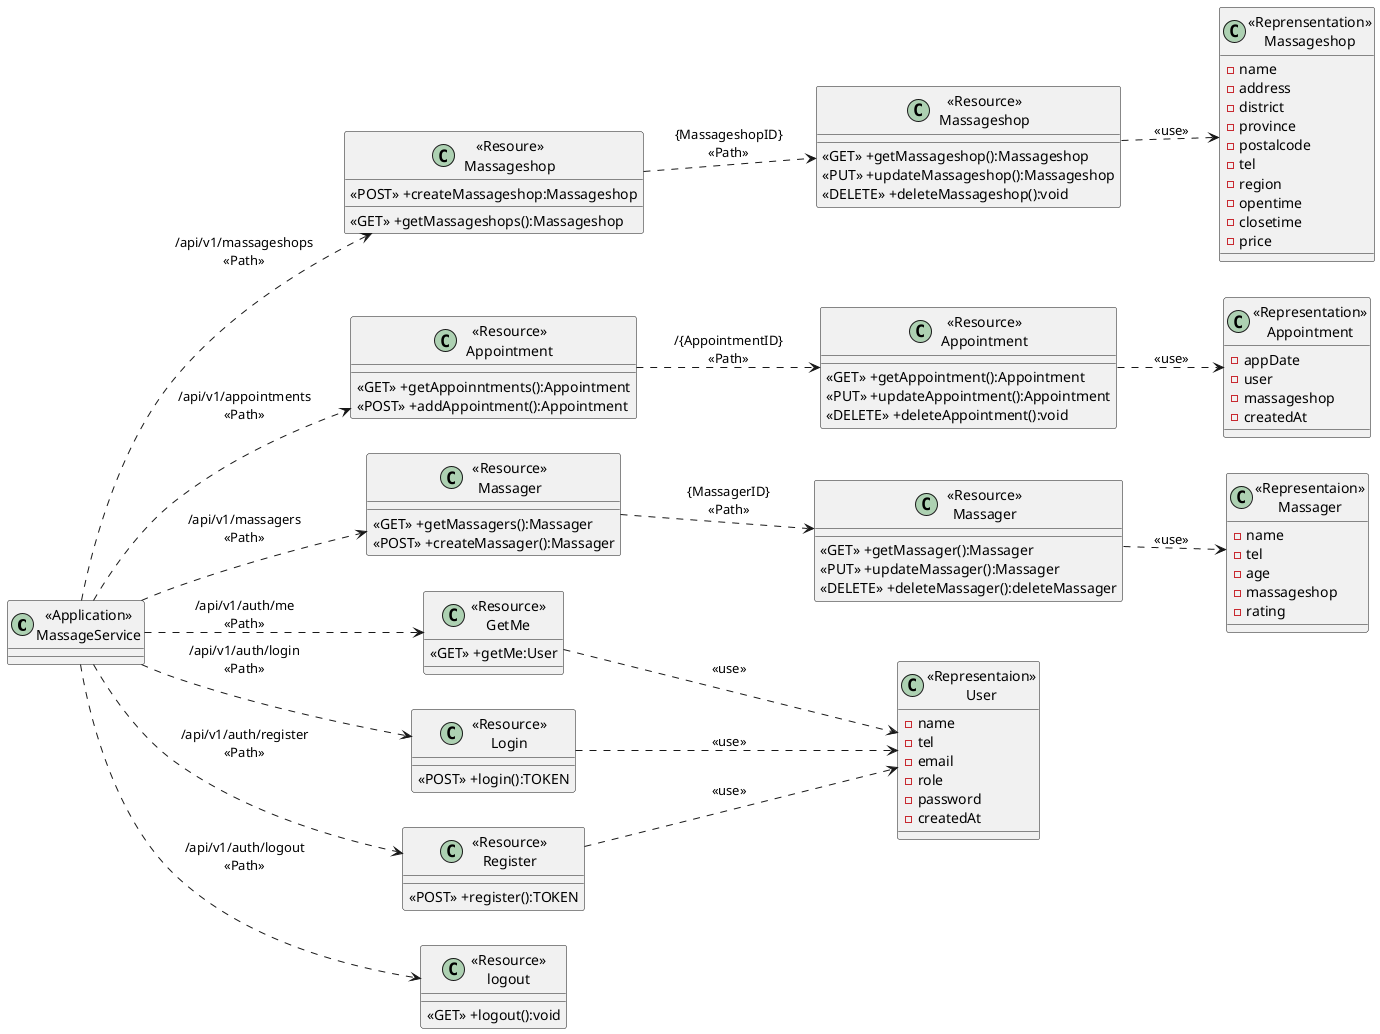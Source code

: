 @startuml
left to right direction
class "<<Application>>\nMassageService" as service{

}

class "<<Reprensentation>>\nMassageshop" as massageshop{
    -name
    -address
    -district
    -province
    -postalcode
    -tel
    -region
    -opentime
    -closetime
    -price
}

class "<<Representation>>\nAppointment" as appointment{
    -appDate
    -user
    -massageshop
    -createdAt
}

class "<<Representaion>>\nMassager" as Massager {
    -name
    -tel
    -age
    -massageshop
    -rating
}
class "<<Representaion>>\nUser" as User {
    -name
    -tel
    -email
    -role
    -password
    -createdAt
}

class "<<Resoure>>\nMassageshop" as ResourceMassageshops{
    <<GET>> +getMassageshops():Massageshop
    <<POST>> +createMassageshop:Massageshop
}

class "<<Resource>>\nMassageshop" as ResourceMassageshop {
    <<GET>> +getMassageshop():Massageshop
    <<PUT>> +updateMassageshop():Massageshop
    <<DELETE>> +deleteMassageshop():void
}

service ..> ResourceMassageshops:"/api/v1/massageshops\n<<Path>>"
ResourceMassageshops ..> ResourceMassageshop:"{MassageshopID}\n<<Path>>"
ResourceMassageshop ..> massageshop:"<<use>>"

class "<<Resource>>\nAppointment" as ResourceAppointments{
    <<GET>> +getAppoinntments():Appointment
    <<POST>> +addAppointment():Appointment
}

class "<<Resource>>\nAppointment" as ResourceAppointment {
    <<GET>> +getAppointment():Appointment
    <<PUT>> +updateAppointment():Appointment
    <<DELETE>> +deleteAppointment():void
}

service ..> ResourceAppointments:"/api/v1/appointments\n<<Path>>"
ResourceAppointments ..> ResourceAppointment:"/{AppointmentID}\n<<Path>>"
ResourceAppointment ..> appointment:"<<use>>"

class "<<Resource>>\nMassager" as ResourceMassagers {
    <<GET>> +getMassagers():Massager
    <<POST>> +createMassager():Massager
}

class "<<Resource>>\nMassager" as ResourceMassager {
    <<GET>> +getMassager():Massager
    <<PUT>> +updateMassager():Massager
    <<DELETE>> +deleteMassager():deleteMassager
}

service ..> ResourceMassagers:"/api/v1/massagers\n<<Path>>"
ResourceMassagers ..> ResourceMassager:"{MassagerID}\n<<Path>>"
ResourceMassager ..> Massager:"<<use>>"

class "<<Resource>>\nGetMe" as getme {
    <<GET>> +getMe:User
}

class "<<Resource>>\nLogin" as login {
    <<POST>> +login():TOKEN
}

class "<<Resource>>\nRegister" as register {
    <<POST>> +register():TOKEN
}

class "<<Resource>>\nlogout" as logout {
    <<GET>> +logout():void
}

service ..> register:"/api/v1/auth/register\n<<Path>>"
service ..> login:"/api/v1/auth/login\n<<Path>>"
service ..> getme:"/api/v1/auth/me\n<<Path>>"
service ..> logout:"/api/v1/auth/logout\n<<Path>>"
register ..> User:"<<use>>"
login ..> User:"<<use>>"
getme ..> User:"<<use>>"


@enduml